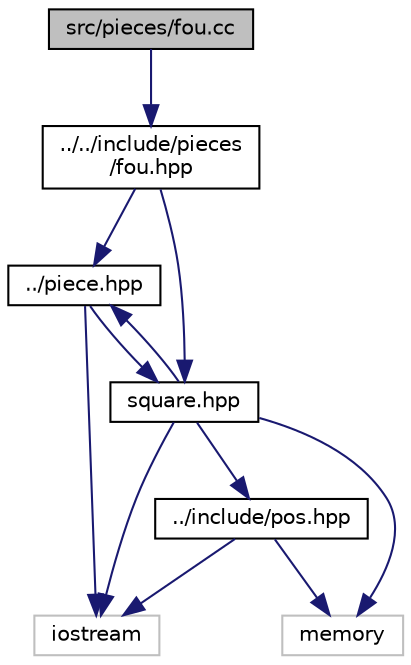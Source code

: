 digraph "src/pieces/fou.cc"
{
 // LATEX_PDF_SIZE
  edge [fontname="Helvetica",fontsize="10",labelfontname="Helvetica",labelfontsize="10"];
  node [fontname="Helvetica",fontsize="10",shape=record];
  Node1 [label="src/pieces/fou.cc",height=0.2,width=0.4,color="black", fillcolor="grey75", style="filled", fontcolor="black",tooltip=" "];
  Node1 -> Node2 [color="midnightblue",fontsize="10",style="solid"];
  Node2 [label="../../include/pieces\l/fou.hpp",height=0.2,width=0.4,color="black", fillcolor="white", style="filled",URL="$fou_8hpp.html",tooltip=" "];
  Node2 -> Node3 [color="midnightblue",fontsize="10",style="solid"];
  Node3 [label="../piece.hpp",height=0.2,width=0.4,color="black", fillcolor="white", style="filled",URL="$piece_8hpp.html",tooltip=" "];
  Node3 -> Node4 [color="midnightblue",fontsize="10",style="solid"];
  Node4 [label="iostream",height=0.2,width=0.4,color="grey75", fillcolor="white", style="filled",tooltip=" "];
  Node3 -> Node5 [color="midnightblue",fontsize="10",style="solid"];
  Node5 [label="square.hpp",height=0.2,width=0.4,color="black", fillcolor="white", style="filled",URL="$square_8hpp.html",tooltip=" "];
  Node5 -> Node6 [color="midnightblue",fontsize="10",style="solid"];
  Node6 [label="../include/pos.hpp",height=0.2,width=0.4,color="black", fillcolor="white", style="filled",URL="$pos_8hpp.html",tooltip=" "];
  Node6 -> Node4 [color="midnightblue",fontsize="10",style="solid"];
  Node6 -> Node7 [color="midnightblue",fontsize="10",style="solid"];
  Node7 [label="memory",height=0.2,width=0.4,color="grey75", fillcolor="white", style="filled",tooltip=" "];
  Node5 -> Node3 [color="midnightblue",fontsize="10",style="solid"];
  Node5 -> Node4 [color="midnightblue",fontsize="10",style="solid"];
  Node5 -> Node7 [color="midnightblue",fontsize="10",style="solid"];
  Node2 -> Node5 [color="midnightblue",fontsize="10",style="solid"];
}

